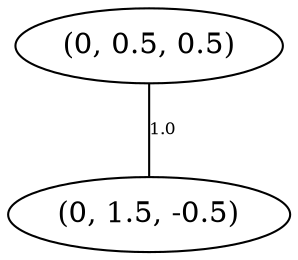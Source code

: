 graph {
1 [label="(0, 0.5, 0.5)", pos="0.5,-0.5!"];
2 [label="(0, 1.5, -0.5)", pos="-0.5,-1.5!"];
1 -- 2 [fontsize=8, label="1.0"];
}
